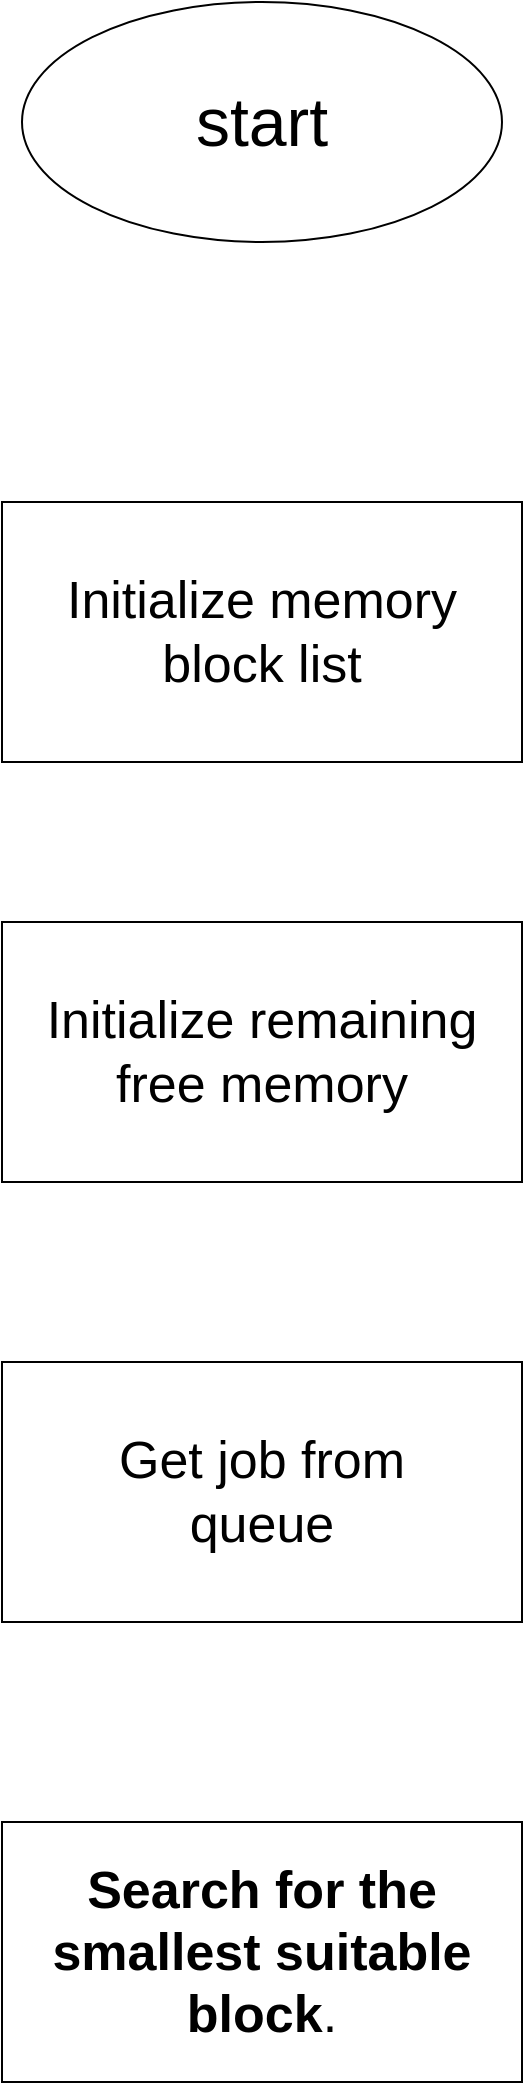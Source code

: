 <mxfile version="25.0.3">
  <diagram name="Page-1" id="w2s6EJMtueL3KT_GQZpF">
    <mxGraphModel dx="1380" dy="739" grid="1" gridSize="10" guides="1" tooltips="1" connect="1" arrows="1" fold="1" page="1" pageScale="1" pageWidth="3937" pageHeight="7874" math="0" shadow="0">
      <root>
        <mxCell id="0" />
        <mxCell id="1" parent="0" />
        <mxCell id="GVcUrMLa3Asdd-cFUx20-1" value="&lt;font style=&quot;font-size: 34px;&quot;&gt;start&lt;/font&gt;" style="ellipse;whiteSpace=wrap;html=1;" vertex="1" parent="1">
          <mxGeometry x="610" y="120" width="240" height="120" as="geometry" />
        </mxCell>
        <mxCell id="GVcUrMLa3Asdd-cFUx20-2" value="&lt;font style=&quot;font-size: 26px;&quot;&gt;Initialize memory block list&lt;/font&gt;" style="rounded=0;whiteSpace=wrap;html=1;" vertex="1" parent="1">
          <mxGeometry x="600" y="370" width="260" height="130" as="geometry" />
        </mxCell>
        <mxCell id="GVcUrMLa3Asdd-cFUx20-3" value="&lt;font style=&quot;font-size: 26px;&quot;&gt;Initialize remaining&lt;/font&gt;&lt;div&gt;&lt;font style=&quot;font-size: 26px;&quot;&gt;free memory&lt;/font&gt;&lt;/div&gt;" style="rounded=0;whiteSpace=wrap;html=1;" vertex="1" parent="1">
          <mxGeometry x="600" y="580" width="260" height="130" as="geometry" />
        </mxCell>
        <mxCell id="GVcUrMLa3Asdd-cFUx20-4" value="&lt;span style=&quot;font-size: 26px;&quot;&gt;Get job from&lt;/span&gt;&lt;div&gt;&lt;span style=&quot;font-size: 26px;&quot;&gt;queue&lt;/span&gt;&lt;/div&gt;" style="rounded=0;whiteSpace=wrap;html=1;" vertex="1" parent="1">
          <mxGeometry x="600" y="800" width="260" height="130" as="geometry" />
        </mxCell>
        <mxCell id="GVcUrMLa3Asdd-cFUx20-5" value="&lt;div&gt;&lt;font style=&quot;font-size: 26px;&quot;&gt;&lt;strong&gt;Search for the smallest suitable block&lt;/strong&gt;.&lt;/font&gt;&lt;br&gt;&lt;/div&gt;" style="rounded=0;whiteSpace=wrap;html=1;" vertex="1" parent="1">
          <mxGeometry x="600" y="1030" width="260" height="130" as="geometry" />
        </mxCell>
      </root>
    </mxGraphModel>
  </diagram>
</mxfile>
